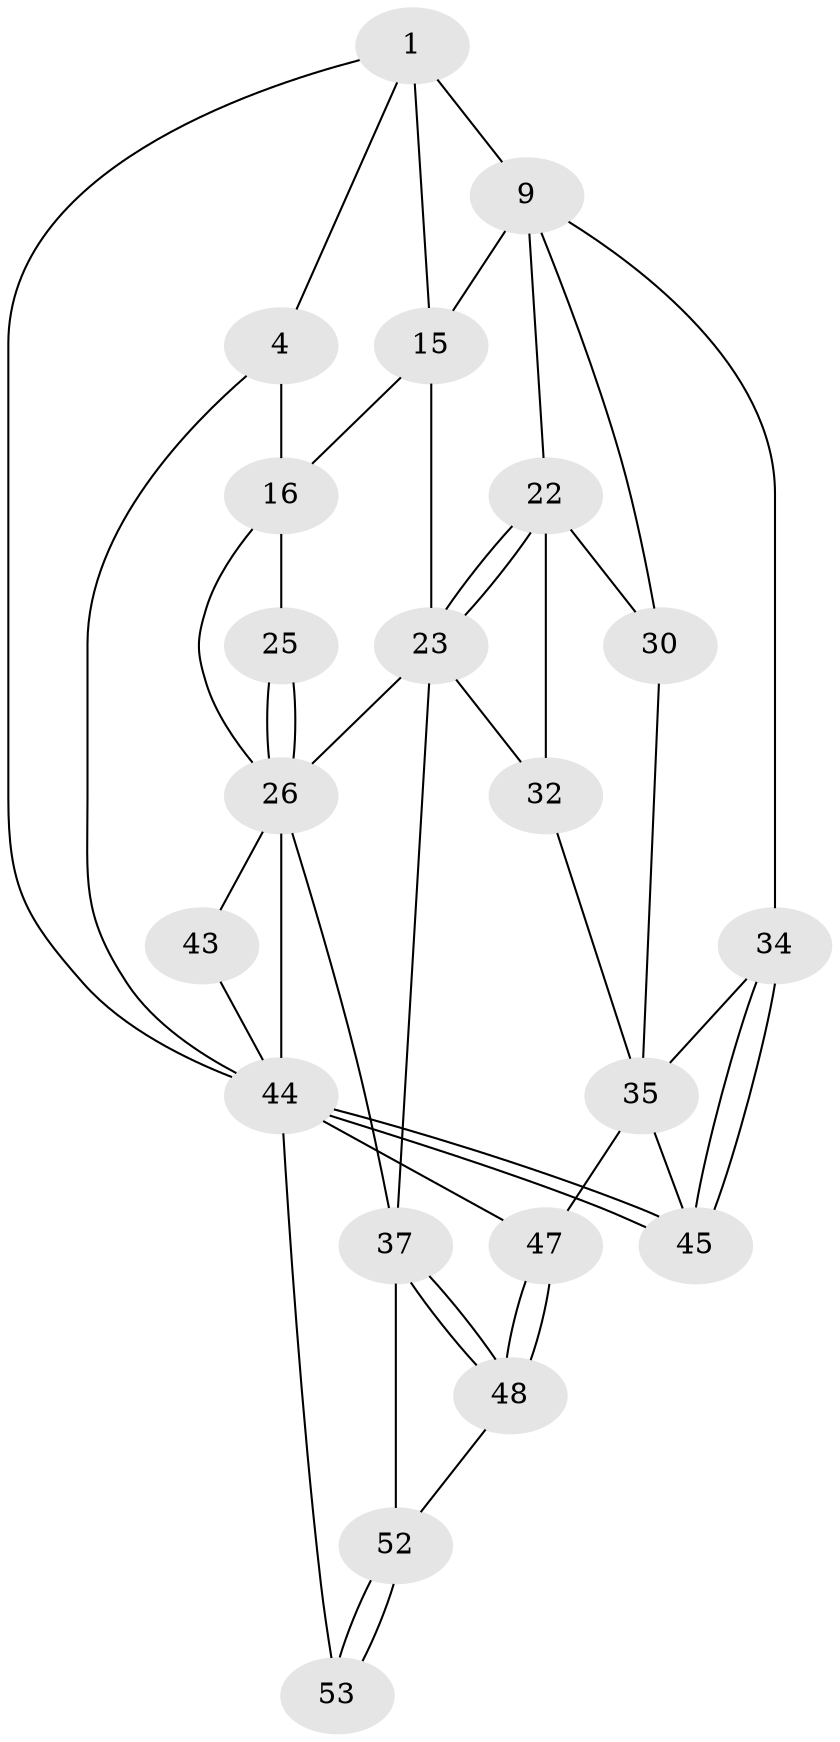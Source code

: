 // original degree distribution, {3: 0.037037037037037035, 5: 0.48148148148148145, 6: 0.2222222222222222, 4: 0.25925925925925924}
// Generated by graph-tools (version 1.1) at 2025/21/03/04/25 18:21:15]
// undirected, 21 vertices, 46 edges
graph export_dot {
graph [start="1"]
  node [color=gray90,style=filled];
  1 [pos="+0.6088532895857901+0",super="+2+6"];
  4 [pos="+0+0",super="+5"];
  9 [pos="+0.7201649890363141+0",super="+10+12"];
  15 [pos="+0.46038780948298835+0.17536239439635426",super="+19"];
  16 [pos="+0.2425820941436405+0.001975798489016074",super="+20+17"];
  22 [pos="+0.706499578273455+0.26616627643078844",super="+31"];
  23 [pos="+0.6257405786821718+0.30710496496811107",super="+24+33"];
  25 [pos="+0.18592836449505992+0.2473617766495291"];
  26 [pos="+0.1816074895308073+0.40630226050923746",super="+29+27"];
  30 [pos="+0.8598848395221085+0.41418606023186216"];
  32 [pos="+0.688703590729026+0.6144875024350646"];
  34 [pos="+1+0.4463052021723947"];
  35 [pos="+0.9096529350220648+0.46290684144255156",super="+41+36"];
  37 [pos="+0.6579138324608265+0.6359549833599107",super="+38"];
  43 [pos="+0.4288477568732666+0.6561845431683597",super="+51"];
  44 [pos="+1+1",super="+50+46"];
  45 [pos="+1+0.6679027380463123"];
  47 [pos="+0.9610415549675765+0.9787548844890623"];
  48 [pos="+0.7539539803056011+0.859294096988342"];
  52 [pos="+0.5756105289181092+0.9085551203168308"];
  53 [pos="+0.49581956628715174+1"];
  1 -- 4 [weight=2];
  1 -- 9 [weight=3];
  1 -- 44;
  1 -- 15;
  4 -- 44;
  4 -- 16 [weight=2];
  9 -- 15;
  9 -- 34;
  9 -- 22;
  9 -- 30;
  15 -- 16;
  15 -- 23;
  16 -- 25 [weight=2];
  16 -- 26;
  22 -- 23;
  22 -- 23;
  22 -- 32;
  22 -- 30;
  23 -- 26;
  23 -- 32;
  23 -- 37;
  25 -- 26;
  25 -- 26;
  26 -- 43 [weight=3];
  26 -- 37;
  26 -- 44;
  30 -- 35;
  32 -- 35;
  34 -- 35;
  34 -- 45;
  34 -- 45;
  35 -- 45;
  35 -- 47;
  37 -- 48;
  37 -- 48;
  37 -- 52;
  43 -- 44;
  44 -- 45;
  44 -- 45;
  44 -- 53 [weight=2];
  44 -- 47;
  47 -- 48;
  47 -- 48;
  48 -- 52;
  52 -- 53;
  52 -- 53;
}
